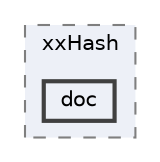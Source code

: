 digraph "runtime/xxHash/doc"
{
 // LATEX_PDF_SIZE
  bgcolor="transparent";
  edge [fontname=Helvetica,fontsize=10,labelfontname=Helvetica,labelfontsize=10];
  node [fontname=Helvetica,fontsize=10,shape=box,height=0.2,width=0.4];
  compound=true
  subgraph clusterdir_843c3b0b2832283878bd005a5b7b0a32 {
    graph [ bgcolor="#edf0f7", pencolor="grey50", label="xxHash", fontname=Helvetica,fontsize=10 style="filled,dashed", URL="dir_843c3b0b2832283878bd005a5b7b0a32.html",tooltip=""]
  dir_43719946888696fdb5d6753b2deb349e [label="doc", fillcolor="#edf0f7", color="grey25", style="filled,bold", URL="dir_43719946888696fdb5d6753b2deb349e.html",tooltip=""];
  }
}
